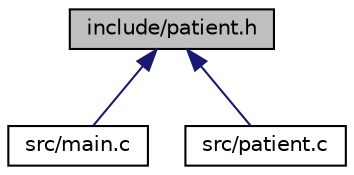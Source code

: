 digraph "include/patient.h"
{
  edge [fontname="Helvetica",fontsize="10",labelfontname="Helvetica",labelfontsize="10"];
  node [fontname="Helvetica",fontsize="10",shape=record];
  Node3 [label="include/patient.h",height=0.2,width=0.4,color="black", fillcolor="grey75", style="filled", fontcolor="black"];
  Node3 -> Node4 [dir="back",color="midnightblue",fontsize="10",style="solid",fontname="Helvetica"];
  Node4 [label="src/main.c",height=0.2,width=0.4,color="black", fillcolor="white", style="filled",URL="$d0/d29/main_8c.html",tooltip="Implements the main function. "];
  Node3 -> Node5 [dir="back",color="midnightblue",fontsize="10",style="solid",fontname="Helvetica"];
  Node5 [label="src/patient.c",height=0.2,width=0.4,color="black", fillcolor="white", style="filled",URL="$de/d22/patient_8c.html",tooltip="Implements functions for the patients tested with Covid-19. "];
}
